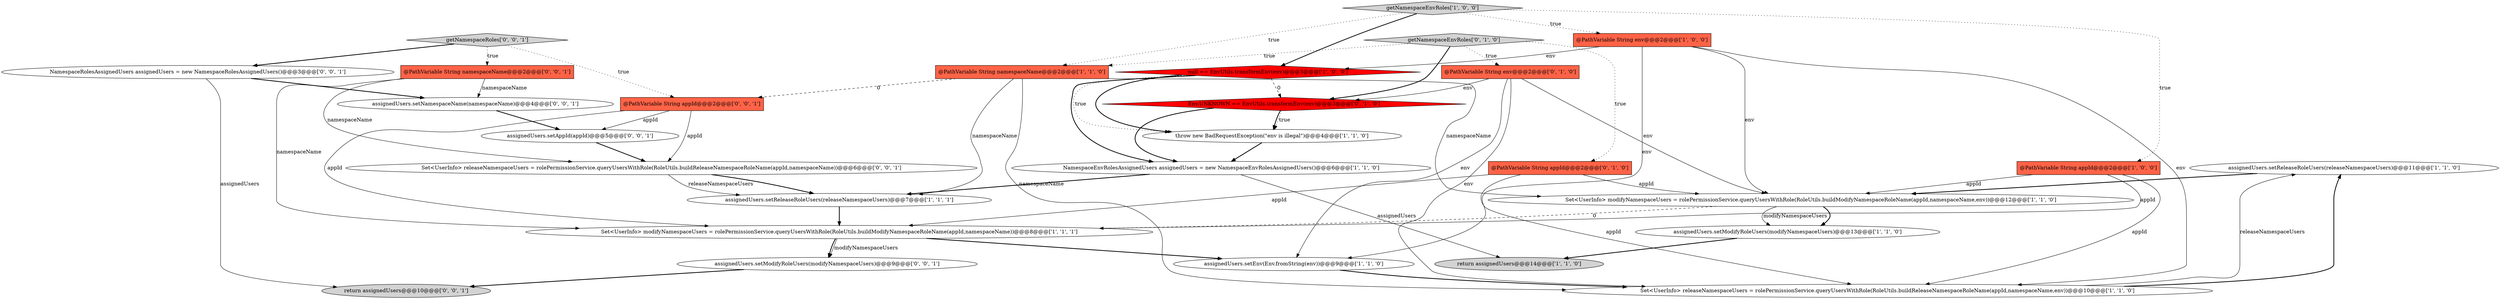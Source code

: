 digraph {
11 [style = filled, label = "assignedUsers.setReleaseRoleUsers(releaseNamespaceUsers)@@@11@@@['1', '1', '0']", fillcolor = white, shape = ellipse image = "AAA0AAABBB1BBB"];
9 [style = filled, label = "Set<UserInfo> modifyNamespaceUsers = rolePermissionService.queryUsersWithRole(RoleUtils.buildModifyNamespaceRoleName(appId,namespaceName,env))@@@12@@@['1', '1', '0']", fillcolor = white, shape = ellipse image = "AAA0AAABBB1BBB"];
13 [style = filled, label = "null == EnvUtils.transformEnv(env)@@@3@@@['1', '0', '0']", fillcolor = red, shape = diamond image = "AAA1AAABBB1BBB"];
1 [style = filled, label = "@PathVariable String env@@@2@@@['1', '0', '0']", fillcolor = tomato, shape = box image = "AAA0AAABBB1BBB"];
21 [style = filled, label = "getNamespaceRoles['0', '0', '1']", fillcolor = lightgray, shape = diamond image = "AAA0AAABBB3BBB"];
14 [style = filled, label = "throw new BadRequestException(\"env is illegal\")@@@4@@@['1', '1', '0']", fillcolor = white, shape = ellipse image = "AAA0AAABBB1BBB"];
2 [style = filled, label = "assignedUsers.setModifyRoleUsers(modifyNamespaceUsers)@@@13@@@['1', '1', '0']", fillcolor = white, shape = ellipse image = "AAA0AAABBB1BBB"];
18 [style = filled, label = "@PathVariable String env@@@2@@@['0', '1', '0']", fillcolor = tomato, shape = box image = "AAA0AAABBB2BBB"];
19 [style = filled, label = "@PathVariable String namespaceName@@@2@@@['0', '0', '1']", fillcolor = tomato, shape = box image = "AAA0AAABBB3BBB"];
12 [style = filled, label = "Set<UserInfo> releaseNamespaceUsers = rolePermissionService.queryUsersWithRole(RoleUtils.buildReleaseNamespaceRoleName(appId,namespaceName,env))@@@10@@@['1', '1', '0']", fillcolor = white, shape = ellipse image = "AAA0AAABBB1BBB"];
8 [style = filled, label = "Set<UserInfo> modifyNamespaceUsers = rolePermissionService.queryUsersWithRole(RoleUtils.buildModifyNamespaceRoleName(appId,namespaceName))@@@8@@@['1', '1', '1']", fillcolor = white, shape = ellipse image = "AAA0AAABBB1BBB"];
17 [style = filled, label = "@PathVariable String appId@@@2@@@['0', '1', '0']", fillcolor = tomato, shape = box image = "AAA0AAABBB2BBB"];
27 [style = filled, label = "return assignedUsers@@@10@@@['0', '0', '1']", fillcolor = lightgray, shape = ellipse image = "AAA0AAABBB3BBB"];
22 [style = filled, label = "NamespaceRolesAssignedUsers assignedUsers = new NamespaceRolesAssignedUsers()@@@3@@@['0', '0', '1']", fillcolor = white, shape = ellipse image = "AAA0AAABBB3BBB"];
23 [style = filled, label = "assignedUsers.setModifyRoleUsers(modifyNamespaceUsers)@@@9@@@['0', '0', '1']", fillcolor = white, shape = ellipse image = "AAA0AAABBB3BBB"];
26 [style = filled, label = "@PathVariable String appId@@@2@@@['0', '0', '1']", fillcolor = tomato, shape = box image = "AAA0AAABBB3BBB"];
3 [style = filled, label = "getNamespaceEnvRoles['1', '0', '0']", fillcolor = lightgray, shape = diamond image = "AAA0AAABBB1BBB"];
7 [style = filled, label = "assignedUsers.setEnv(Env.fromString(env))@@@9@@@['1', '1', '0']", fillcolor = white, shape = ellipse image = "AAA0AAABBB1BBB"];
24 [style = filled, label = "assignedUsers.setNamespaceName(namespaceName)@@@4@@@['0', '0', '1']", fillcolor = white, shape = ellipse image = "AAA0AAABBB3BBB"];
25 [style = filled, label = "assignedUsers.setAppId(appId)@@@5@@@['0', '0', '1']", fillcolor = white, shape = ellipse image = "AAA0AAABBB3BBB"];
5 [style = filled, label = "@PathVariable String namespaceName@@@2@@@['1', '1', '0']", fillcolor = tomato, shape = box image = "AAA0AAABBB1BBB"];
16 [style = filled, label = "Env.UNKNOWN == EnvUtils.transformEnv(env)@@@3@@@['0', '1', '0']", fillcolor = red, shape = diamond image = "AAA1AAABBB2BBB"];
20 [style = filled, label = "Set<UserInfo> releaseNamespaceUsers = rolePermissionService.queryUsersWithRole(RoleUtils.buildReleaseNamespaceRoleName(appId,namespaceName))@@@6@@@['0', '0', '1']", fillcolor = white, shape = ellipse image = "AAA0AAABBB3BBB"];
6 [style = filled, label = "return assignedUsers@@@14@@@['1', '1', '0']", fillcolor = lightgray, shape = ellipse image = "AAA0AAABBB1BBB"];
10 [style = filled, label = "NamespaceEnvRolesAssignedUsers assignedUsers = new NamespaceEnvRolesAssignedUsers()@@@6@@@['1', '1', '0']", fillcolor = white, shape = ellipse image = "AAA0AAABBB1BBB"];
4 [style = filled, label = "@PathVariable String appId@@@2@@@['1', '0', '0']", fillcolor = tomato, shape = box image = "AAA0AAABBB1BBB"];
0 [style = filled, label = "assignedUsers.setReleaseRoleUsers(releaseNamespaceUsers)@@@7@@@['1', '1', '1']", fillcolor = white, shape = ellipse image = "AAA0AAABBB1BBB"];
15 [style = filled, label = "getNamespaceEnvRoles['0', '1', '0']", fillcolor = lightgray, shape = diamond image = "AAA0AAABBB2BBB"];
15->5 [style = dotted, label="true"];
13->10 [style = bold, label=""];
18->7 [style = solid, label="env"];
19->8 [style = solid, label="namespaceName"];
8->23 [style = bold, label=""];
23->27 [style = bold, label=""];
1->7 [style = solid, label="env"];
7->12 [style = bold, label=""];
9->2 [style = bold, label=""];
2->6 [style = bold, label=""];
16->10 [style = bold, label=""];
10->6 [style = solid, label="assignedUsers"];
5->26 [style = dashed, label="0"];
19->24 [style = solid, label="namespaceName"];
15->18 [style = dotted, label="true"];
12->11 [style = bold, label=""];
20->0 [style = bold, label=""];
22->27 [style = solid, label="assignedUsers"];
5->0 [style = solid, label="namespaceName"];
3->4 [style = dotted, label="true"];
14->10 [style = bold, label=""];
5->9 [style = solid, label="namespaceName"];
17->8 [style = solid, label="appId"];
26->25 [style = solid, label="appId"];
11->9 [style = bold, label=""];
15->16 [style = bold, label=""];
17->9 [style = solid, label="appId"];
12->11 [style = solid, label="releaseNamespaceUsers"];
9->8 [style = dashed, label="0"];
20->0 [style = solid, label="releaseNamespaceUsers"];
1->13 [style = solid, label="env"];
8->7 [style = bold, label=""];
15->17 [style = dotted, label="true"];
18->9 [style = solid, label="env"];
19->20 [style = solid, label="namespaceName"];
26->20 [style = solid, label="appId"];
3->5 [style = dotted, label="true"];
25->20 [style = bold, label=""];
8->23 [style = solid, label="modifyNamespaceUsers"];
21->26 [style = dotted, label="true"];
5->12 [style = solid, label="namespaceName"];
4->9 [style = solid, label="appId"];
21->22 [style = bold, label=""];
24->25 [style = bold, label=""];
21->19 [style = dotted, label="true"];
10->0 [style = bold, label=""];
16->14 [style = dotted, label="true"];
18->12 [style = solid, label="env"];
4->12 [style = solid, label="appId"];
0->8 [style = bold, label=""];
9->2 [style = solid, label="modifyNamespaceUsers"];
3->13 [style = bold, label=""];
18->16 [style = solid, label="env"];
16->14 [style = bold, label=""];
22->24 [style = bold, label=""];
13->14 [style = dotted, label="true"];
4->8 [style = solid, label="appId"];
1->12 [style = solid, label="env"];
1->9 [style = solid, label="env"];
3->1 [style = dotted, label="true"];
13->14 [style = bold, label=""];
26->8 [style = solid, label="appId"];
13->16 [style = dashed, label="0"];
17->12 [style = solid, label="appId"];
}
